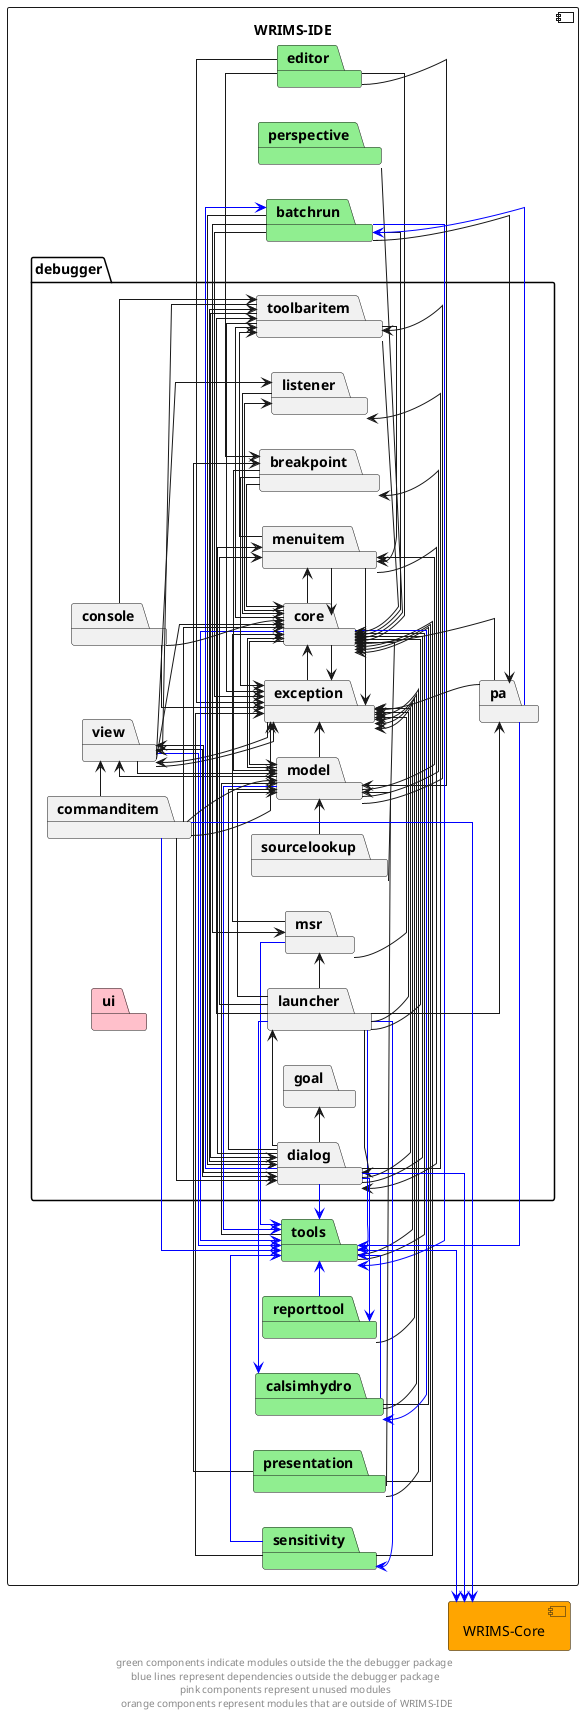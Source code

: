 @startuml
left to right direction
skinparam linetype ortho

component WRIMS-IDE {
    package debugger {
        package breakpoint
        package commanditem
        package console
        package core
        package dialog
        package exception
        package goal
        package launcher
        package listener
        package menuitem
        package model
        package msr
        package pa
        package sourcelookup
        package toolbaritem
        package ui #pink
        package view
    }
    package tools #lightgreen
    package batchrun #lightgreen
    package sensitivity #lightgreen
    package calsimhydro #lightgreen
    package reporttool #lightgreen
    package editor #lightgreen
    package perspective #lightgreen
    package presentation #lightgreen
}
component WRIMS_Core as "WRIMS-Core" #orange

view -down-> tools #blue
view -down-> core
view -> dialog
view -> exception
view -> listener
view -u-> model

editor -> core
editor -> exception
editor -> model
editor -> breakpoint

perspective -> core

batchrun -> core
batchrun -> tools #blue
batchrun -> exception
batchrun -> dialog
batchrun -> msr
batchrun -> pa

presentation -> model
presentation -> core
presentation -> exception
presentation -> breakpoint

reporttool -> exception
reporttool -> tools #blue

sensitivity -> exception
sensitivity -> tools #blue
sensitivity -> core

tools -> core
tools -> exception
tools -> model
tools -> WRIMS_Core #blue

calsimhydro -> core
calsimhydro -> exception
calsimhydro -> tools #blue

toolbaritem -> exception
toolbaritem -u-> view
toolbaritem -> core
toolbaritem -> dialog
toolbaritem -> menuitem

sourcelookup -> model
sourcelookup -> core

pa -down-> tools #blue
pa -down-> batchrun #blue
pa -u-> core
pa -> exception

msr -> tools #blue
msr -> core
msr -> exception

model -l-> tools #blue
model -r-> core
model -> view
model -> breakpoint
model -> exception
model -> menuitem
model -> toolbaritem

menuitem -> dialog
menuitem -> core
menuitem -> exception
menuitem -> toolbaritem

listener -> core

launcher -down-> sensitivity #blue
launcher -down-> calsimhydro #blue
launcher -> tools #blue
launcher -> core
launcher -> exception
launcher -> dialog
launcher -> menuitem
launcher -> toolbaritem
launcher -> model
launcher -> msr
launcher -> pa

exception -> core
exception -> view

dialog -> batchrun #blue
dialog -> tools #blue
dialog -down-> reporttool #blue
dialog -down-> WRIMS_Core #blue
dialog -> core
dialog -> exception
dialog -> model
dialog -> view
dialog -> goal
dialog -> listener
dialog -> launcher
dialog -> menuitem
dialog -> toolbaritem

core -> tools #blue
core -> calsimhydro #blue
core -> model
core -> toolbaritem
core -> exception
core -> menuitem
core -> listener

console -> toolbaritem
console --> core
console -> exception

commanditem -down-> WRIMS_Core #blue
commanditem -> tools #blue
commanditem -> core
commanditem -> dialog
commanditem -> exception
commanditem -> model
commanditem -> view

breakpoint -> core
breakpoint -> exception
breakpoint -> model

footer "green components indicate modules outside the the debugger package \n blue lines represent dependencies outside the debugger package \n pink components represent unused modules \n orange components represent modules that are outside of WRIMS-IDE"
@enduml
